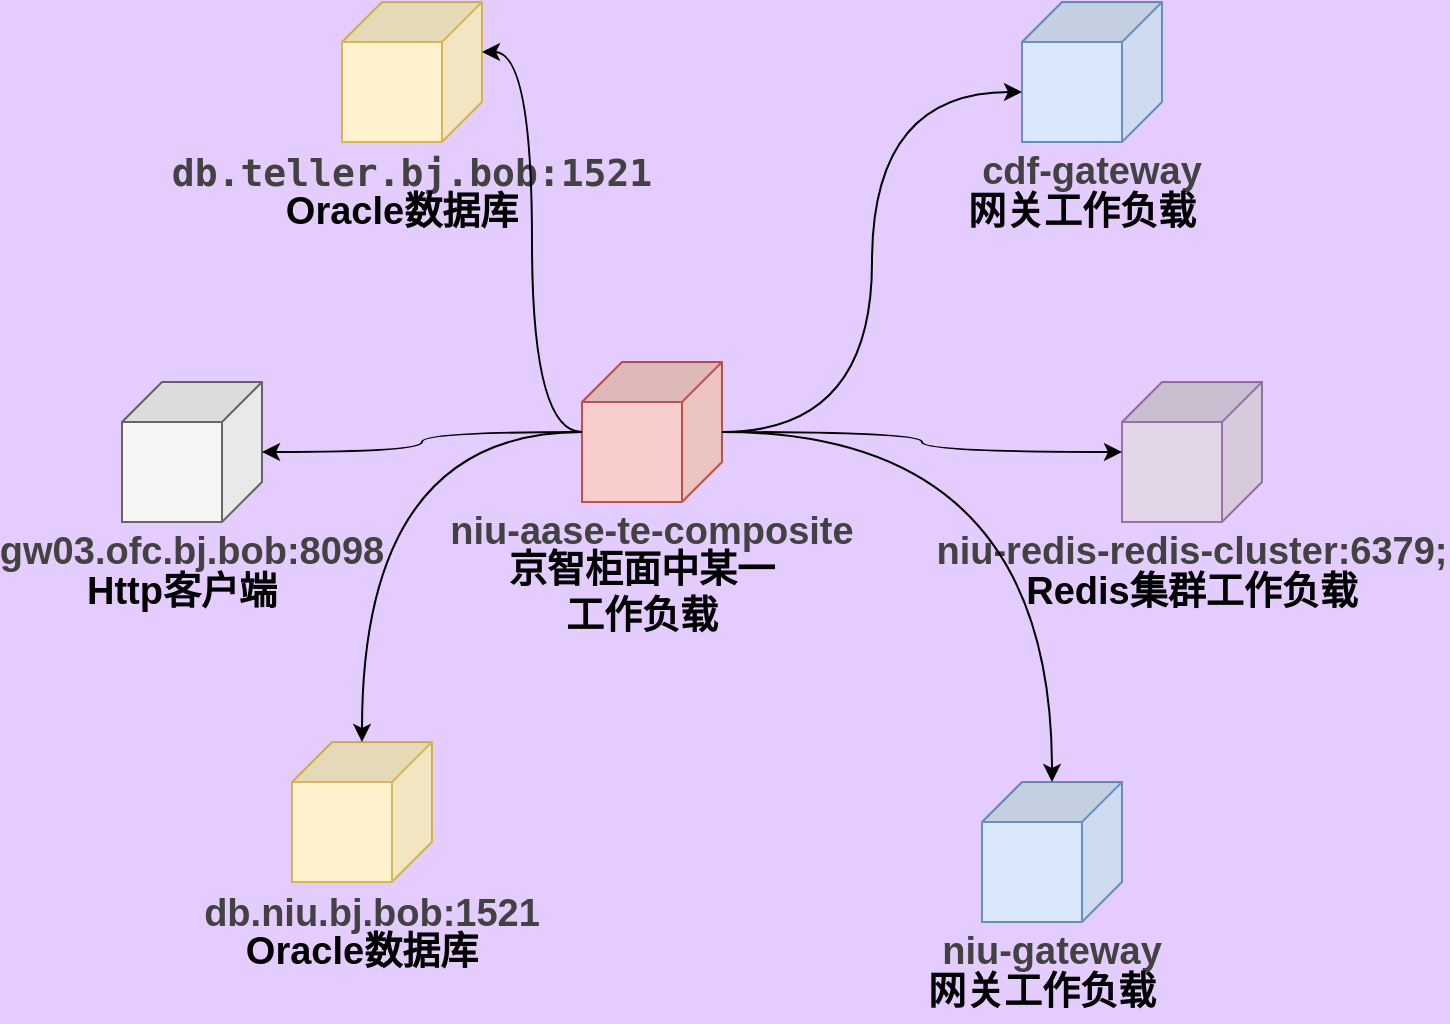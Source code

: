 <mxfile version="20.5.3" type="github">
  <diagram id="cVLzG-K3iiUjKoX7p87Y" name="第 1 页">
    <mxGraphModel dx="1329" dy="649" grid="0" gridSize="10" guides="1" tooltips="1" connect="1" arrows="1" fold="1" page="1" pageScale="1" pageWidth="827" pageHeight="1169" background="#E5CCFF" math="0" shadow="0">
      <root>
        <mxCell id="0" />
        <mxCell id="1" parent="0" />
        <mxCell id="iiS6xgG6u0n_x_v1UmSF-13" value="" style="group" vertex="1" connectable="0" parent="1">
          <mxGeometry x="330" y="240" width="140" height="120" as="geometry" />
        </mxCell>
        <mxCell id="iiS6xgG6u0n_x_v1UmSF-2" value="" style="shape=cube;whiteSpace=wrap;html=1;boundedLbl=1;backgroundOutline=1;darkOpacity=0.05;darkOpacity2=0.1;rotation=90;container=0;fillColor=#f8cecc;strokeColor=#b85450;" vertex="1" parent="iiS6xgG6u0n_x_v1UmSF-13">
          <mxGeometry x="40" width="70" height="70" as="geometry" />
        </mxCell>
        <mxCell id="iiS6xgG6u0n_x_v1UmSF-10" value="&lt;pre style=&quot;cursor: auto; user-select: text; color: rgb(66, 66, 66); text-align: left;&quot; class=&quot;vC7TJ allowTextSelection&quot;&gt;&lt;pre style=&quot;cursor: auto; user-select: text;&quot; class=&quot;vC7TJ allowTextSelection&quot;&gt;&lt;b style=&quot;&quot;&gt;&lt;font style=&quot;font-size: 19px;&quot; face=&quot;Helvetica&quot;&gt;niu-aase-te-composite&lt;/font&gt;&lt;/b&gt;&lt;/pre&gt;&lt;/pre&gt;" style="text;html=1;strokeColor=none;fillColor=none;align=center;verticalAlign=middle;whiteSpace=wrap;rounded=0;container=0;labelBackgroundColor=none;" vertex="1" parent="iiS6xgG6u0n_x_v1UmSF-13">
          <mxGeometry x="45" y="70" width="60" height="30" as="geometry" />
        </mxCell>
        <mxCell id="iiS6xgG6u0n_x_v1UmSF-12" value="&lt;b&gt;京智柜面中某一工作负载&lt;/b&gt;" style="text;html=1;strokeColor=none;fillColor=none;align=center;verticalAlign=middle;whiteSpace=wrap;rounded=0;fontFamily=Helvetica;fontSize=19;container=0;" vertex="1" parent="iiS6xgG6u0n_x_v1UmSF-13">
          <mxGeometry y="100" width="140" height="30" as="geometry" />
        </mxCell>
        <mxCell id="iiS6xgG6u0n_x_v1UmSF-14" value="" style="group" vertex="1" connectable="0" parent="1">
          <mxGeometry x="190" y="430" width="140" height="120" as="geometry" />
        </mxCell>
        <mxCell id="iiS6xgG6u0n_x_v1UmSF-15" value="" style="shape=cube;whiteSpace=wrap;html=1;boundedLbl=1;backgroundOutline=1;darkOpacity=0.05;darkOpacity2=0.1;rotation=90;container=0;fillColor=#fff2cc;strokeColor=#d6b656;" vertex="1" parent="iiS6xgG6u0n_x_v1UmSF-14">
          <mxGeometry x="35" width="70" height="70" as="geometry" />
        </mxCell>
        <mxCell id="iiS6xgG6u0n_x_v1UmSF-16" value="&lt;pre style=&quot;cursor: auto; user-select: text; color: rgb(66, 66, 66); font-size: 19px; text-align: left;&quot; class=&quot;vC7TJ allowTextSelection&quot;&gt;&lt;pre style=&quot;cursor: auto; user-select: text;&quot; class=&quot;vC7TJ allowTextSelection&quot;&gt;&lt;b&gt;&lt;font face=&quot;Helvetica&quot;&gt;db.niu.bj.bob:1521&lt;/font&gt;&lt;/b&gt;&lt;/pre&gt;&lt;/pre&gt;" style="text;html=1;strokeColor=none;fillColor=none;align=center;verticalAlign=middle;whiteSpace=wrap;rounded=0;container=0;labelBackgroundColor=none;" vertex="1" parent="iiS6xgG6u0n_x_v1UmSF-14">
          <mxGeometry x="45" y="70" width="60" height="30" as="geometry" />
        </mxCell>
        <mxCell id="iiS6xgG6u0n_x_v1UmSF-17" value="&lt;b&gt;Oracle数据库&lt;/b&gt;" style="text;html=1;strokeColor=none;fillColor=none;align=center;verticalAlign=middle;whiteSpace=wrap;rounded=0;fontFamily=Helvetica;fontSize=19;container=0;" vertex="1" parent="iiS6xgG6u0n_x_v1UmSF-14">
          <mxGeometry y="90" width="140" height="30" as="geometry" />
        </mxCell>
        <mxCell id="iiS6xgG6u0n_x_v1UmSF-18" value="" style="group" vertex="1" connectable="0" parent="1">
          <mxGeometry x="600" y="250" width="200" height="120" as="geometry" />
        </mxCell>
        <mxCell id="iiS6xgG6u0n_x_v1UmSF-19" value="" style="shape=cube;whiteSpace=wrap;html=1;boundedLbl=1;backgroundOutline=1;darkOpacity=0.05;darkOpacity2=0.1;rotation=90;container=0;fillColor=#e1d5e7;strokeColor=#9673a6;" vertex="1" parent="iiS6xgG6u0n_x_v1UmSF-18">
          <mxGeometry x="40" width="70" height="70" as="geometry" />
        </mxCell>
        <mxCell id="iiS6xgG6u0n_x_v1UmSF-20" value="&lt;pre style=&quot;cursor: auto; user-select: text; color: rgb(66, 66, 66); text-align: left;&quot; class=&quot;vC7TJ allowTextSelection&quot;&gt;&lt;pre style=&quot;cursor: auto; user-select: text;&quot; class=&quot;vC7TJ allowTextSelection&quot;&gt;&lt;b style=&quot;&quot;&gt;&lt;font style=&quot;font-size: 19px;&quot; face=&quot;Helvetica&quot;&gt;niu-redis-redis-cluster:6379;&lt;/font&gt;&lt;/b&gt;&lt;/pre&gt;&lt;/pre&gt;" style="text;html=1;strokeColor=none;fillColor=none;align=center;verticalAlign=middle;whiteSpace=wrap;rounded=0;container=0;labelBackgroundColor=none;" vertex="1" parent="iiS6xgG6u0n_x_v1UmSF-18">
          <mxGeometry x="45" y="70" width="60" height="30" as="geometry" />
        </mxCell>
        <mxCell id="iiS6xgG6u0n_x_v1UmSF-21" value="&lt;b&gt;Redis集群工作负载&lt;/b&gt;" style="text;html=1;strokeColor=none;fillColor=none;align=center;verticalAlign=middle;whiteSpace=wrap;rounded=0;fontFamily=Helvetica;fontSize=19;container=0;" vertex="1" parent="iiS6xgG6u0n_x_v1UmSF-18">
          <mxGeometry x="-25" y="90" width="200" height="30" as="geometry" />
        </mxCell>
        <mxCell id="iiS6xgG6u0n_x_v1UmSF-22" value="" style="group" vertex="1" connectable="0" parent="1">
          <mxGeometry x="210" y="60" width="140" height="120" as="geometry" />
        </mxCell>
        <mxCell id="iiS6xgG6u0n_x_v1UmSF-23" value="" style="shape=cube;whiteSpace=wrap;html=1;boundedLbl=1;backgroundOutline=1;darkOpacity=0.05;darkOpacity2=0.1;rotation=90;container=0;fillColor=#fff2cc;strokeColor=#d6b656;" vertex="1" parent="iiS6xgG6u0n_x_v1UmSF-22">
          <mxGeometry x="40" width="70" height="70" as="geometry" />
        </mxCell>
        <mxCell id="iiS6xgG6u0n_x_v1UmSF-24" value="&lt;pre style=&quot;cursor: auto; user-select: text; color: rgb(66, 66, 66); font-size: 19px; text-align: left;&quot; class=&quot;vC7TJ allowTextSelection&quot;&gt;&lt;b&gt;db.teller.bj.bob:1521&lt;/b&gt;&lt;/pre&gt;" style="text;html=1;strokeColor=none;fillColor=none;align=center;verticalAlign=middle;whiteSpace=wrap;rounded=0;container=0;labelBackgroundColor=none;" vertex="1" parent="iiS6xgG6u0n_x_v1UmSF-22">
          <mxGeometry x="45" y="70" width="60" height="30" as="geometry" />
        </mxCell>
        <mxCell id="iiS6xgG6u0n_x_v1UmSF-25" value="&lt;b&gt;Oracle数据库&lt;/b&gt;" style="text;html=1;strokeColor=none;fillColor=none;align=center;verticalAlign=middle;whiteSpace=wrap;rounded=0;fontFamily=Helvetica;fontSize=19;container=0;" vertex="1" parent="iiS6xgG6u0n_x_v1UmSF-22">
          <mxGeometry y="90" width="140" height="30" as="geometry" />
        </mxCell>
        <mxCell id="iiS6xgG6u0n_x_v1UmSF-30" value="" style="group" vertex="1" connectable="0" parent="1">
          <mxGeometry x="100" y="250" width="140" height="120" as="geometry" />
        </mxCell>
        <mxCell id="iiS6xgG6u0n_x_v1UmSF-31" value="" style="shape=cube;whiteSpace=wrap;html=1;boundedLbl=1;backgroundOutline=1;darkOpacity=0.05;darkOpacity2=0.1;rotation=90;container=0;fillColor=#f5f5f5;fontColor=#333333;strokeColor=#666666;" vertex="1" parent="iiS6xgG6u0n_x_v1UmSF-30">
          <mxGeometry x="40" width="70" height="70" as="geometry" />
        </mxCell>
        <mxCell id="iiS6xgG6u0n_x_v1UmSF-32" value="&lt;pre style=&quot;cursor: auto; user-select: text; color: rgb(66, 66, 66); text-align: left;&quot; class=&quot;vC7TJ allowTextSelection&quot;&gt;&lt;pre style=&quot;cursor: auto; user-select: text;&quot; class=&quot;vC7TJ allowTextSelection&quot;&gt;&lt;b style=&quot;&quot;&gt;&lt;font style=&quot;font-size: 19px;&quot; face=&quot;Helvetica&quot;&gt;gw03.ofc.bj.bob:8098&lt;/font&gt;&lt;/b&gt;&lt;/pre&gt;&lt;/pre&gt;" style="text;html=1;strokeColor=none;fillColor=none;align=center;verticalAlign=middle;whiteSpace=wrap;rounded=0;container=0;labelBackgroundColor=none;" vertex="1" parent="iiS6xgG6u0n_x_v1UmSF-30">
          <mxGeometry x="45" y="70" width="60" height="30" as="geometry" />
        </mxCell>
        <mxCell id="iiS6xgG6u0n_x_v1UmSF-33" value="&lt;b&gt;Http客户端&lt;/b&gt;" style="text;html=1;strokeColor=none;fillColor=none;align=center;verticalAlign=middle;whiteSpace=wrap;rounded=0;fontFamily=Helvetica;fontSize=19;container=0;" vertex="1" parent="iiS6xgG6u0n_x_v1UmSF-30">
          <mxGeometry y="90" width="140" height="30" as="geometry" />
        </mxCell>
        <mxCell id="iiS6xgG6u0n_x_v1UmSF-34" value="" style="group;labelBackgroundColor=none;" vertex="1" connectable="0" parent="1">
          <mxGeometry x="550" y="60" width="140" height="120" as="geometry" />
        </mxCell>
        <mxCell id="iiS6xgG6u0n_x_v1UmSF-35" value="" style="shape=cube;whiteSpace=wrap;html=1;boundedLbl=1;backgroundOutline=1;darkOpacity=0.05;darkOpacity2=0.1;rotation=90;container=0;fillColor=#dae8fc;strokeColor=#6c8ebf;" vertex="1" parent="iiS6xgG6u0n_x_v1UmSF-34">
          <mxGeometry x="40" width="70" height="70" as="geometry" />
        </mxCell>
        <mxCell id="iiS6xgG6u0n_x_v1UmSF-36" value="&lt;pre style=&quot;cursor: auto; user-select: text; color: rgb(66, 66, 66); text-align: left;&quot; class=&quot;vC7TJ allowTextSelection&quot;&gt;&lt;pre style=&quot;cursor: auto; user-select: text;&quot; class=&quot;vC7TJ allowTextSelection&quot;&gt;&lt;b style=&quot;&quot;&gt;&lt;font style=&quot;font-size: 19px;&quot; face=&quot;Helvetica&quot;&gt;cdf-gateway&lt;/font&gt;&lt;/b&gt;&lt;/pre&gt;&lt;/pre&gt;" style="text;html=1;strokeColor=none;fillColor=none;align=center;verticalAlign=middle;whiteSpace=wrap;rounded=0;container=0;labelBackgroundColor=none;" vertex="1" parent="iiS6xgG6u0n_x_v1UmSF-34">
          <mxGeometry x="45" y="70" width="60" height="30" as="geometry" />
        </mxCell>
        <mxCell id="iiS6xgG6u0n_x_v1UmSF-37" value="&lt;b&gt;网关工作负载&lt;/b&gt;" style="text;html=1;strokeColor=none;fillColor=none;align=center;verticalAlign=middle;whiteSpace=wrap;rounded=0;fontFamily=Helvetica;fontSize=19;container=0;" vertex="1" parent="iiS6xgG6u0n_x_v1UmSF-34">
          <mxGeometry y="90" width="140" height="30" as="geometry" />
        </mxCell>
        <mxCell id="iiS6xgG6u0n_x_v1UmSF-38" value="" style="group" vertex="1" connectable="0" parent="1">
          <mxGeometry x="530" y="450" width="140" height="120" as="geometry" />
        </mxCell>
        <mxCell id="iiS6xgG6u0n_x_v1UmSF-39" value="" style="shape=cube;whiteSpace=wrap;html=1;boundedLbl=1;backgroundOutline=1;darkOpacity=0.05;darkOpacity2=0.1;rotation=90;container=0;fillColor=#dae8fc;strokeColor=#6c8ebf;" vertex="1" parent="iiS6xgG6u0n_x_v1UmSF-38">
          <mxGeometry x="40" width="70" height="70" as="geometry" />
        </mxCell>
        <mxCell id="iiS6xgG6u0n_x_v1UmSF-40" value="&lt;pre style=&quot;cursor: auto; user-select: text; color: rgb(66, 66, 66); text-align: left;&quot; class=&quot;vC7TJ allowTextSelection&quot;&gt;&lt;pre style=&quot;cursor: auto; user-select: text;&quot; class=&quot;vC7TJ allowTextSelection&quot;&gt;&lt;b style=&quot;&quot;&gt;&lt;font style=&quot;font-size: 19px;&quot; face=&quot;Helvetica&quot;&gt;niu-gateway&lt;/font&gt;&lt;/b&gt;&lt;/pre&gt;&lt;/pre&gt;" style="text;html=1;strokeColor=none;fillColor=none;align=center;verticalAlign=middle;whiteSpace=wrap;rounded=0;container=0;labelBackgroundColor=none;" vertex="1" parent="iiS6xgG6u0n_x_v1UmSF-38">
          <mxGeometry x="45" y="70" width="60" height="30" as="geometry" />
        </mxCell>
        <mxCell id="iiS6xgG6u0n_x_v1UmSF-41" value="&lt;b&gt;网关工作负载&lt;/b&gt;" style="text;html=1;strokeColor=none;fillColor=none;align=center;verticalAlign=middle;whiteSpace=wrap;rounded=0;fontFamily=Helvetica;fontSize=19;container=0;" vertex="1" parent="iiS6xgG6u0n_x_v1UmSF-38">
          <mxGeometry y="90" width="140" height="30" as="geometry" />
        </mxCell>
        <mxCell id="iiS6xgG6u0n_x_v1UmSF-44" style="edgeStyle=orthogonalEdgeStyle;orthogonalLoop=1;jettySize=auto;html=1;entryX=0;entryY=0;entryDx=45;entryDy=70;entryPerimeter=0;fontFamily=Helvetica;fontSize=19;strokeColor=default;curved=1;" edge="1" parent="1" source="iiS6xgG6u0n_x_v1UmSF-2" target="iiS6xgG6u0n_x_v1UmSF-35">
          <mxGeometry relative="1" as="geometry" />
        </mxCell>
        <mxCell id="iiS6xgG6u0n_x_v1UmSF-45" style="edgeStyle=orthogonalEdgeStyle;curved=1;orthogonalLoop=1;jettySize=auto;html=1;strokeColor=default;fontFamily=Helvetica;fontSize=19;" edge="1" parent="1" source="iiS6xgG6u0n_x_v1UmSF-2" target="iiS6xgG6u0n_x_v1UmSF-19">
          <mxGeometry relative="1" as="geometry" />
        </mxCell>
        <mxCell id="iiS6xgG6u0n_x_v1UmSF-46" style="edgeStyle=orthogonalEdgeStyle;curved=1;orthogonalLoop=1;jettySize=auto;html=1;strokeColor=default;fontFamily=Helvetica;fontSize=19;" edge="1" parent="1" source="iiS6xgG6u0n_x_v1UmSF-2" target="iiS6xgG6u0n_x_v1UmSF-39">
          <mxGeometry relative="1" as="geometry" />
        </mxCell>
        <mxCell id="iiS6xgG6u0n_x_v1UmSF-47" style="edgeStyle=orthogonalEdgeStyle;curved=1;orthogonalLoop=1;jettySize=auto;html=1;strokeColor=default;fontFamily=Helvetica;fontSize=19;" edge="1" parent="1" source="iiS6xgG6u0n_x_v1UmSF-2" target="iiS6xgG6u0n_x_v1UmSF-15">
          <mxGeometry relative="1" as="geometry" />
        </mxCell>
        <mxCell id="iiS6xgG6u0n_x_v1UmSF-48" style="edgeStyle=orthogonalEdgeStyle;curved=1;orthogonalLoop=1;jettySize=auto;html=1;strokeColor=default;fontFamily=Helvetica;fontSize=19;" edge="1" parent="1" source="iiS6xgG6u0n_x_v1UmSF-2" target="iiS6xgG6u0n_x_v1UmSF-31">
          <mxGeometry relative="1" as="geometry" />
        </mxCell>
        <mxCell id="iiS6xgG6u0n_x_v1UmSF-49" style="edgeStyle=orthogonalEdgeStyle;curved=1;orthogonalLoop=1;jettySize=auto;html=1;entryX=0;entryY=0;entryDx=25;entryDy=0;entryPerimeter=0;strokeColor=default;fontFamily=Helvetica;fontSize=19;" edge="1" parent="1" source="iiS6xgG6u0n_x_v1UmSF-2" target="iiS6xgG6u0n_x_v1UmSF-23">
          <mxGeometry relative="1" as="geometry" />
        </mxCell>
      </root>
    </mxGraphModel>
  </diagram>
</mxfile>
